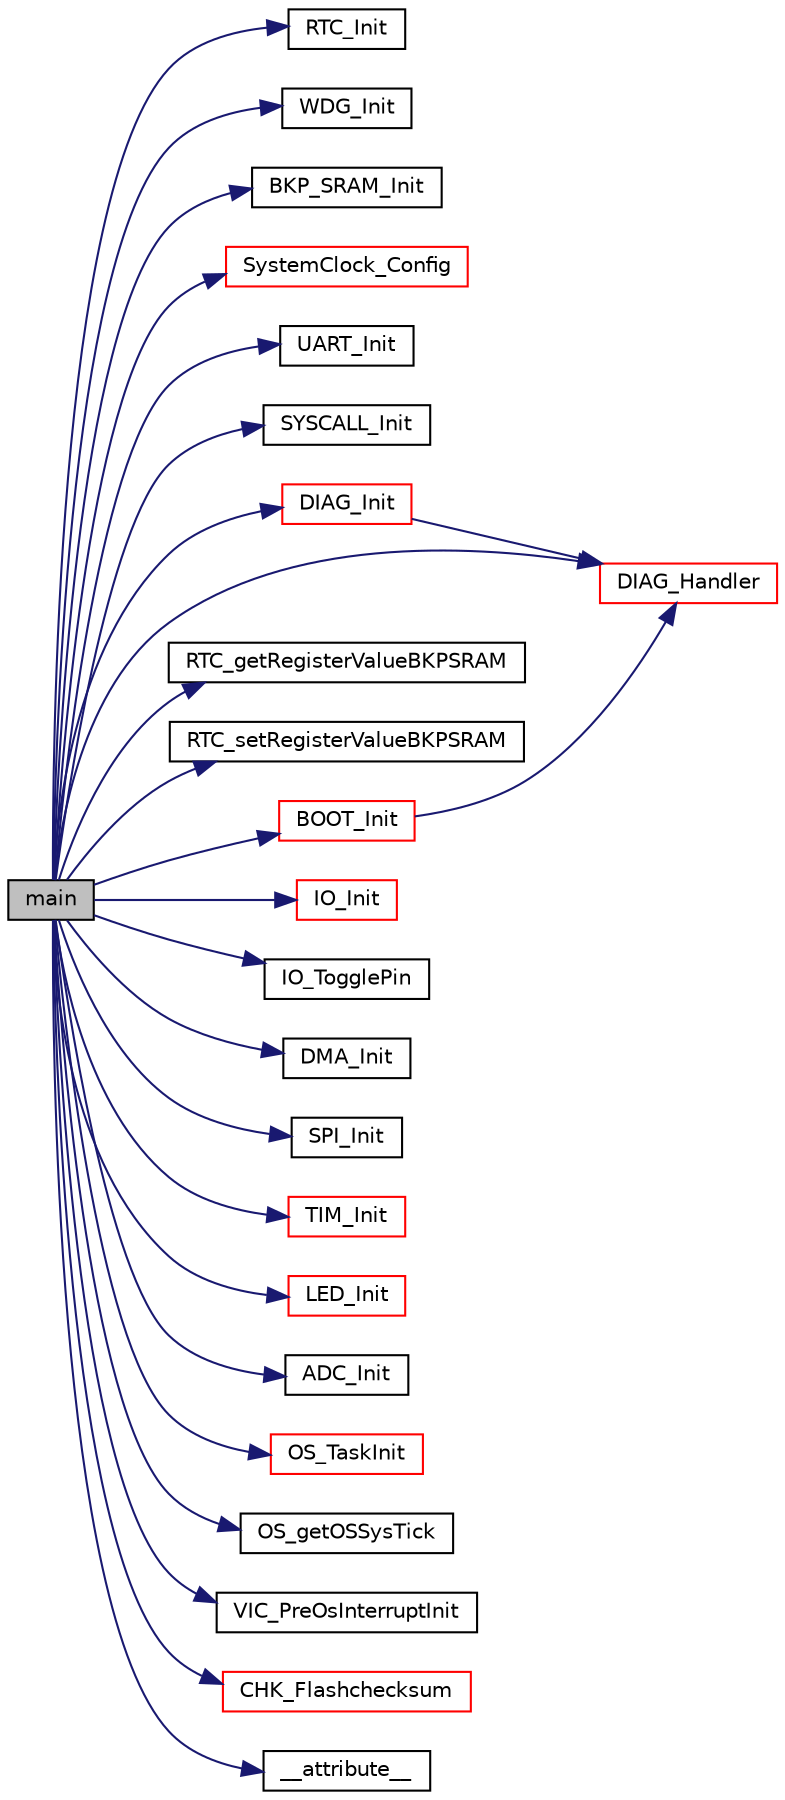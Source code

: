 digraph "main"
{
  edge [fontname="Helvetica",fontsize="10",labelfontname="Helvetica",labelfontsize="10"];
  node [fontname="Helvetica",fontsize="10",shape=record];
  rankdir="LR";
  Node10 [label="main",height=0.2,width=0.4,color="black", fillcolor="grey75", style="filled", fontcolor="black"];
  Node10 -> Node11 [color="midnightblue",fontsize="10",style="solid",fontname="Helvetica"];
  Node11 [label="RTC_Init",height=0.2,width=0.4,color="black", fillcolor="white", style="filled",URL="$rtc_8c.html#a384f238fa0494e17f7814a4d505c20bf",tooltip="initializes rtc module "];
  Node10 -> Node12 [color="midnightblue",fontsize="10",style="solid",fontname="Helvetica"];
  Node12 [label="WDG_Init",height=0.2,width=0.4,color="black", fillcolor="white", style="filled",URL="$wdg_8c.html#ab2d62b390b0bafbee96eb06daab786f0",tooltip="initialization of MCU watchdog "];
  Node10 -> Node13 [color="midnightblue",fontsize="10",style="solid",fontname="Helvetica"];
  Node13 [label="BKP_SRAM_Init",height=0.2,width=0.4,color="black", fillcolor="white", style="filled",URL="$bkpsram_8c.html#a832296683ae31a2c0d28dbefda71aad8",tooltip="initializes the backup sram "];
  Node10 -> Node14 [color="midnightblue",fontsize="10",style="solid",fontname="Helvetica"];
  Node14 [label="SystemClock_Config",height=0.2,width=0.4,color="red", fillcolor="white", style="filled",URL="$main_8c.html#a70af21c671abfcc773614a9a4f63d920"];
  Node10 -> Node16 [color="midnightblue",fontsize="10",style="solid",fontname="Helvetica"];
  Node16 [label="UART_Init",height=0.2,width=0.4,color="black", fillcolor="white", style="filled",URL="$uart_8c.html#ad5cbed2a2222bb84e8b5c1caaa50634e",tooltip="UART_Init provides initialization of the UART module. "];
  Node10 -> Node17 [color="midnightblue",fontsize="10",style="solid",fontname="Helvetica"];
  Node17 [label="SYSCALL_Init",height=0.2,width=0.4,color="black", fillcolor="white", style="filled",URL="$com_8h.html#a0f7d61437dc89a1cd825ffd6842aa2b5"];
  Node10 -> Node18 [color="midnightblue",fontsize="10",style="solid",fontname="Helvetica"];
  Node18 [label="DIAG_Init",height=0.2,width=0.4,color="red", fillcolor="white", style="filled",URL="$diag_8c.html#aaa7ceb200db589faf6fc94363a66b18e",tooltip="DIAG_Init initializes all needed structures/buffers. "];
  Node18 -> Node20 [color="midnightblue",fontsize="10",style="solid",fontname="Helvetica"];
  Node20 [label="DIAG_Handler",height=0.2,width=0.4,color="red", fillcolor="white", style="filled",URL="$group__API__DIAG.html#ga29e922af6b4c0f5c07d4d5b48b48d156",tooltip="DIAG_Handler provides generic error handling, based on diagnosis group.This function calls the handle..."];
  Node10 -> Node24 [color="midnightblue",fontsize="10",style="solid",fontname="Helvetica"];
  Node24 [label="RTC_getRegisterValueBKPSRAM",height=0.2,width=0.4,color="black", fillcolor="white", style="filled",URL="$rtc__cfg_8c.html#a29ec7bf39283ce2052271260bd1e1f65",tooltip="get backup register value "];
  Node10 -> Node25 [color="midnightblue",fontsize="10",style="solid",fontname="Helvetica"];
  Node25 [label="RTC_setRegisterValueBKPSRAM",height=0.2,width=0.4,color="black", fillcolor="white", style="filled",URL="$rtc__cfg_8c.html#a981096d3dfe693fb5f80d20776315e57",tooltip="set backup register value "];
  Node10 -> Node26 [color="midnightblue",fontsize="10",style="solid",fontname="Helvetica"];
  Node26 [label="BOOT_Init",height=0.2,width=0.4,color="red", fillcolor="white", style="filled",URL="$main_8c.html#a1914e989db11c43bbd5ea947b86818c9"];
  Node26 -> Node20 [color="midnightblue",fontsize="10",style="solid",fontname="Helvetica"];
  Node10 -> Node30 [color="midnightblue",fontsize="10",style="solid",fontname="Helvetica"];
  Node30 [label="IO_Init",height=0.2,width=0.4,color="red", fillcolor="white", style="filled",URL="$io_8c.html#a2dfbbaf5e2bd099ffe77ba544cbd7a5b",tooltip="Initializes all ports and pins of the microcontroller. "];
  Node10 -> Node35 [color="midnightblue",fontsize="10",style="solid",fontname="Helvetica"];
  Node35 [label="IO_TogglePin",height=0.2,width=0.4,color="black", fillcolor="white", style="filled",URL="$io_8c.html#a329d86cd8f053a55229fc51b6f722546",tooltip="Toggles the state of a pin. "];
  Node10 -> Node36 [color="midnightblue",fontsize="10",style="solid",fontname="Helvetica"];
  Node36 [label="DMA_Init",height=0.2,width=0.4,color="black", fillcolor="white", style="filled",URL="$dma_8c.html#a31b6691837fcb075cec43f3bbef33b16",tooltip="initializes the DMA module. "];
  Node10 -> Node37 [color="midnightblue",fontsize="10",style="solid",fontname="Helvetica"];
  Node37 [label="SPI_Init",height=0.2,width=0.4,color="black", fillcolor="white", style="filled",URL="$spi_8c.html#acad566ce5a37fb8aae2505736f22c502",tooltip="initializes the SPI module. "];
  Node10 -> Node38 [color="midnightblue",fontsize="10",style="solid",fontname="Helvetica"];
  Node38 [label="TIM_Init",height=0.2,width=0.4,color="red", fillcolor="white", style="filled",URL="$timer_8c.html#a9caa1e61ee11742e57bfa36da2c187a8",tooltip="Interface function to enable the pwm output and pwm input caputure timers. "];
  Node10 -> Node41 [color="midnightblue",fontsize="10",style="solid",fontname="Helvetica"];
  Node41 [label="LED_Init",height=0.2,width=0.4,color="red", fillcolor="white", style="filled",URL="$led_8c.html#ab3570a8c9e1266519ad1c7e00093812b",tooltip="switches the debug LEDs off "];
  Node10 -> Node42 [color="midnightblue",fontsize="10",style="solid",fontname="Helvetica"];
  Node42 [label="ADC_Init",height=0.2,width=0.4,color="black", fillcolor="white", style="filled",URL="$adc_8c.html#a365da52818e8a4d0c34db621e42ed4b4",tooltip="initializes the different ADC devices by enabling their corresponding clocks. It is called during sta..."];
  Node10 -> Node43 [color="midnightblue",fontsize="10",style="solid",fontname="Helvetica"];
  Node43 [label="OS_TaskInit",height=0.2,width=0.4,color="red", fillcolor="white", style="filled",URL="$os_8c.html#af93ad9e90d5cccbb35972e088d98c054",tooltip="Initialization the RTOS interface. "];
  Node10 -> Node91 [color="midnightblue",fontsize="10",style="solid",fontname="Helvetica"];
  Node91 [label="OS_getOSSysTick",height=0.2,width=0.4,color="black", fillcolor="white", style="filled",URL="$os_8c.html#a4c29aeb605d624ed4979a48ebde8b7f3",tooltip="returns OS based system tick value. "];
  Node10 -> Node299 [color="midnightblue",fontsize="10",style="solid",fontname="Helvetica"];
  Node299 [label="VIC_PreOsInterruptInit",height=0.2,width=0.4,color="black", fillcolor="white", style="filled",URL="$vic_8c.html#a8e18a7a6bb425a77e9d29f2bd7db745f",tooltip="Initializes and enables interrupts for usage before operating system has started. ..."];
  Node10 -> Node20 [color="midnightblue",fontsize="10",style="solid",fontname="Helvetica"];
  Node10 -> Node300 [color="midnightblue",fontsize="10",style="solid",fontname="Helvetica"];
  Node300 [label="CHK_Flashchecksum",height=0.2,width=0.4,color="red", fillcolor="white", style="filled",URL="$chksum_8c.html#aba5196e1171f5a56adef0a2aeec49a77",tooltip="CHK_Flashchecksum provides validation for the currently used firmware. "];
  Node10 -> Node302 [color="midnightblue",fontsize="10",style="solid",fontname="Helvetica"];
  Node302 [label="__attribute__",height=0.2,width=0.4,color="black", fillcolor="white", style="filled",URL="$com_8h.html#a191f46b65b59b7f963e89513dc88e68b"];
}
